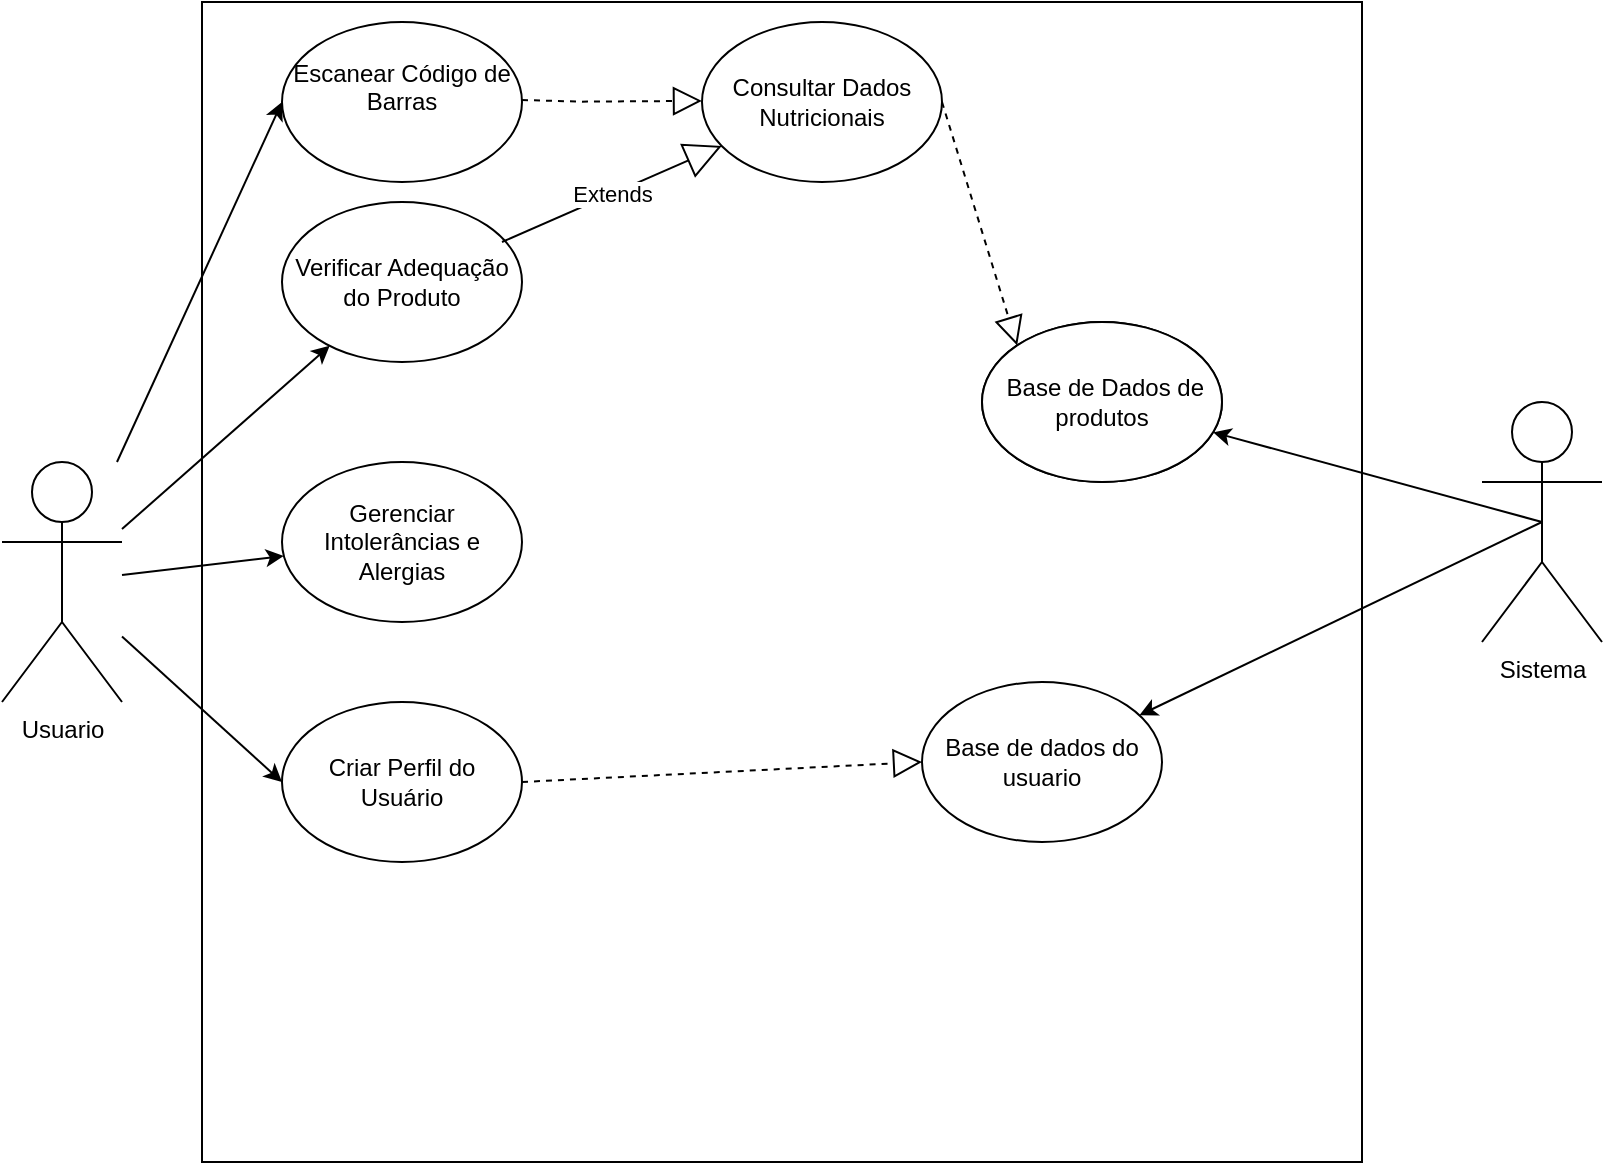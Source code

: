 <mxfile version="24.8.3">
  <diagram name="Página-1" id="qutICyVOGgyFWs-TM0fm">
    <mxGraphModel dx="839" dy="476" grid="1" gridSize="10" guides="1" tooltips="1" connect="1" arrows="1" fold="1" page="1" pageScale="1" pageWidth="827" pageHeight="1169" math="0" shadow="0">
      <root>
        <mxCell id="0" />
        <mxCell id="1" parent="0" />
        <mxCell id="at2XMUZmFgwB7fufx5Op-1" value="" style="whiteSpace=wrap;html=1;aspect=fixed;" parent="1" vertex="1">
          <mxGeometry x="110" y="70" width="580" height="580" as="geometry" />
        </mxCell>
        <mxCell id="at2XMUZmFgwB7fufx5Op-2" value="Usuario" style="shape=umlActor;verticalLabelPosition=bottom;verticalAlign=top;html=1;outlineConnect=0;" parent="1" vertex="1">
          <mxGeometry x="10" y="300" width="60" height="120" as="geometry" />
        </mxCell>
        <mxCell id="at2XMUZmFgwB7fufx5Op-3" value="&#xa;Escanear Código de Barras&#xa;&#xa;" style="ellipse;whiteSpace=wrap;html=1;" parent="1" vertex="1">
          <mxGeometry x="150" y="80" width="120" height="80" as="geometry" />
        </mxCell>
        <mxCell id="at2XMUZmFgwB7fufx5Op-4" value="" style="endArrow=classic;html=1;rounded=0;entryX=0;entryY=0.5;entryDx=0;entryDy=0;" parent="1" source="at2XMUZmFgwB7fufx5Op-2" target="at2XMUZmFgwB7fufx5Op-3" edge="1">
          <mxGeometry width="50" height="50" relative="1" as="geometry">
            <mxPoint x="390" y="290" as="sourcePoint" />
            <mxPoint x="440" y="240" as="targetPoint" />
            <Array as="points" />
          </mxGeometry>
        </mxCell>
        <mxCell id="at2XMUZmFgwB7fufx5Op-5" value="Consultar Dados Nutricionais" style="ellipse;whiteSpace=wrap;html=1;" parent="1" vertex="1">
          <mxGeometry x="360" y="80" width="120" height="80" as="geometry" />
        </mxCell>
        <mxCell id="at2XMUZmFgwB7fufx5Op-7" value="Criar Perfil do Usuário" style="ellipse;whiteSpace=wrap;html=1;" parent="1" vertex="1">
          <mxGeometry x="150" y="420" width="120" height="80" as="geometry" />
        </mxCell>
        <mxCell id="at2XMUZmFgwB7fufx5Op-9" value="" style="endArrow=classic;html=1;rounded=0;entryX=0;entryY=0.5;entryDx=0;entryDy=0;" parent="1" source="at2XMUZmFgwB7fufx5Op-2" target="at2XMUZmFgwB7fufx5Op-7" edge="1">
          <mxGeometry width="50" height="50" relative="1" as="geometry">
            <mxPoint x="110" y="260" as="sourcePoint" />
            <mxPoint x="160" y="210" as="targetPoint" />
          </mxGeometry>
        </mxCell>
        <mxCell id="at2XMUZmFgwB7fufx5Op-10" value="Gerenciar Intolerâncias e Alergias" style="ellipse;whiteSpace=wrap;html=1;" parent="1" vertex="1">
          <mxGeometry x="150" y="300" width="120" height="80" as="geometry" />
        </mxCell>
        <mxCell id="at2XMUZmFgwB7fufx5Op-11" value="" style="endArrow=classic;html=1;rounded=0;" parent="1" source="at2XMUZmFgwB7fufx5Op-2" target="at2XMUZmFgwB7fufx5Op-10" edge="1">
          <mxGeometry width="50" height="50" relative="1" as="geometry">
            <mxPoint x="60" y="325" as="sourcePoint" />
            <mxPoint x="110" y="275" as="targetPoint" />
          </mxGeometry>
        </mxCell>
        <mxCell id="at2XMUZmFgwB7fufx5Op-13" value="Verificar Adequação do Produto" style="ellipse;whiteSpace=wrap;html=1;" parent="1" vertex="1">
          <mxGeometry x="150" y="170" width="120" height="80" as="geometry" />
        </mxCell>
        <mxCell id="at2XMUZmFgwB7fufx5Op-15" value="" style="endArrow=classic;html=1;rounded=0;" parent="1" source="at2XMUZmFgwB7fufx5Op-2" target="at2XMUZmFgwB7fufx5Op-13" edge="1">
          <mxGeometry width="50" height="50" relative="1" as="geometry">
            <mxPoint x="30" y="400" as="sourcePoint" />
            <mxPoint x="80" y="350" as="targetPoint" />
          </mxGeometry>
        </mxCell>
        <mxCell id="at2XMUZmFgwB7fufx5Op-25" value="" style="endArrow=block;dashed=1;endFill=0;endSize=12;html=1;rounded=0;entryX=0;entryY=0.493;entryDx=0;entryDy=0;entryPerimeter=0;" parent="1" target="at2XMUZmFgwB7fufx5Op-5" edge="1">
          <mxGeometry width="160" relative="1" as="geometry">
            <mxPoint x="270" y="119" as="sourcePoint" />
            <mxPoint x="330" y="119.41" as="targetPoint" />
            <Array as="points">
              <mxPoint x="300" y="119.82" />
            </Array>
          </mxGeometry>
        </mxCell>
        <mxCell id="at2XMUZmFgwB7fufx5Op-31" value="Base de dados do usuario" style="ellipse;whiteSpace=wrap;html=1;" parent="1" vertex="1">
          <mxGeometry x="470" y="410" width="120" height="80" as="geometry" />
        </mxCell>
        <mxCell id="at2XMUZmFgwB7fufx5Op-32" value="Sistema" style="shape=umlActor;verticalLabelPosition=bottom;verticalAlign=top;html=1;outlineConnect=0;" parent="1" vertex="1">
          <mxGeometry x="750" y="270" width="60" height="120" as="geometry" />
        </mxCell>
        <mxCell id="at2XMUZmFgwB7fufx5Op-33" value="&amp;nbsp;Base de Dados de produtos" style="ellipse;whiteSpace=wrap;html=1;" parent="1" vertex="1">
          <mxGeometry x="500" y="230" width="120" height="80" as="geometry" />
        </mxCell>
        <mxCell id="at2XMUZmFgwB7fufx5Op-34" value="" style="endArrow=classic;html=1;rounded=0;exitX=0.5;exitY=0.5;exitDx=0;exitDy=0;exitPerimeter=0;" parent="1" source="at2XMUZmFgwB7fufx5Op-32" target="at2XMUZmFgwB7fufx5Op-33" edge="1">
          <mxGeometry width="50" height="50" relative="1" as="geometry">
            <mxPoint x="630" y="340" as="sourcePoint" />
            <mxPoint x="680" y="290" as="targetPoint" />
          </mxGeometry>
        </mxCell>
        <mxCell id="griqsTf2oj_84FhnUK4I-1" value="" style="endArrow=block;dashed=1;endFill=0;endSize=12;html=1;rounded=0;exitX=1;exitY=0.5;exitDx=0;exitDy=0;entryX=0;entryY=0;entryDx=0;entryDy=0;" edge="1" parent="1" source="at2XMUZmFgwB7fufx5Op-5" target="at2XMUZmFgwB7fufx5Op-33">
          <mxGeometry width="160" relative="1" as="geometry">
            <mxPoint x="460" y="119.5" as="sourcePoint" />
            <mxPoint x="620" y="119.5" as="targetPoint" />
          </mxGeometry>
        </mxCell>
        <mxCell id="griqsTf2oj_84FhnUK4I-2" value="Extends" style="endArrow=block;endSize=16;endFill=0;html=1;rounded=0;" edge="1" parent="1" target="at2XMUZmFgwB7fufx5Op-5">
          <mxGeometry width="160" relative="1" as="geometry">
            <mxPoint x="260" y="190" as="sourcePoint" />
            <mxPoint x="420" y="190" as="targetPoint" />
          </mxGeometry>
        </mxCell>
        <mxCell id="griqsTf2oj_84FhnUK4I-3" value="&amp;nbsp;Base de Dados de produtos" style="ellipse;whiteSpace=wrap;html=1;" vertex="1" parent="1">
          <mxGeometry x="500" y="230" width="120" height="80" as="geometry" />
        </mxCell>
        <mxCell id="griqsTf2oj_84FhnUK4I-4" value="" style="endArrow=block;dashed=1;endFill=0;endSize=12;html=1;rounded=0;exitX=1;exitY=0.5;exitDx=0;exitDy=0;entryX=0;entryY=0.5;entryDx=0;entryDy=0;" edge="1" parent="1" source="at2XMUZmFgwB7fufx5Op-7" target="at2XMUZmFgwB7fufx5Op-31">
          <mxGeometry width="160" relative="1" as="geometry">
            <mxPoint x="270" y="499.5" as="sourcePoint" />
            <mxPoint x="430" y="499.5" as="targetPoint" />
          </mxGeometry>
        </mxCell>
        <mxCell id="griqsTf2oj_84FhnUK4I-5" value="" style="endArrow=classic;html=1;rounded=0;exitX=0.5;exitY=0.5;exitDx=0;exitDy=0;exitPerimeter=0;" edge="1" parent="1" source="at2XMUZmFgwB7fufx5Op-32" target="at2XMUZmFgwB7fufx5Op-31">
          <mxGeometry width="50" height="50" relative="1" as="geometry">
            <mxPoint x="620" y="370" as="sourcePoint" />
            <mxPoint x="670" y="320" as="targetPoint" />
          </mxGeometry>
        </mxCell>
      </root>
    </mxGraphModel>
  </diagram>
</mxfile>
